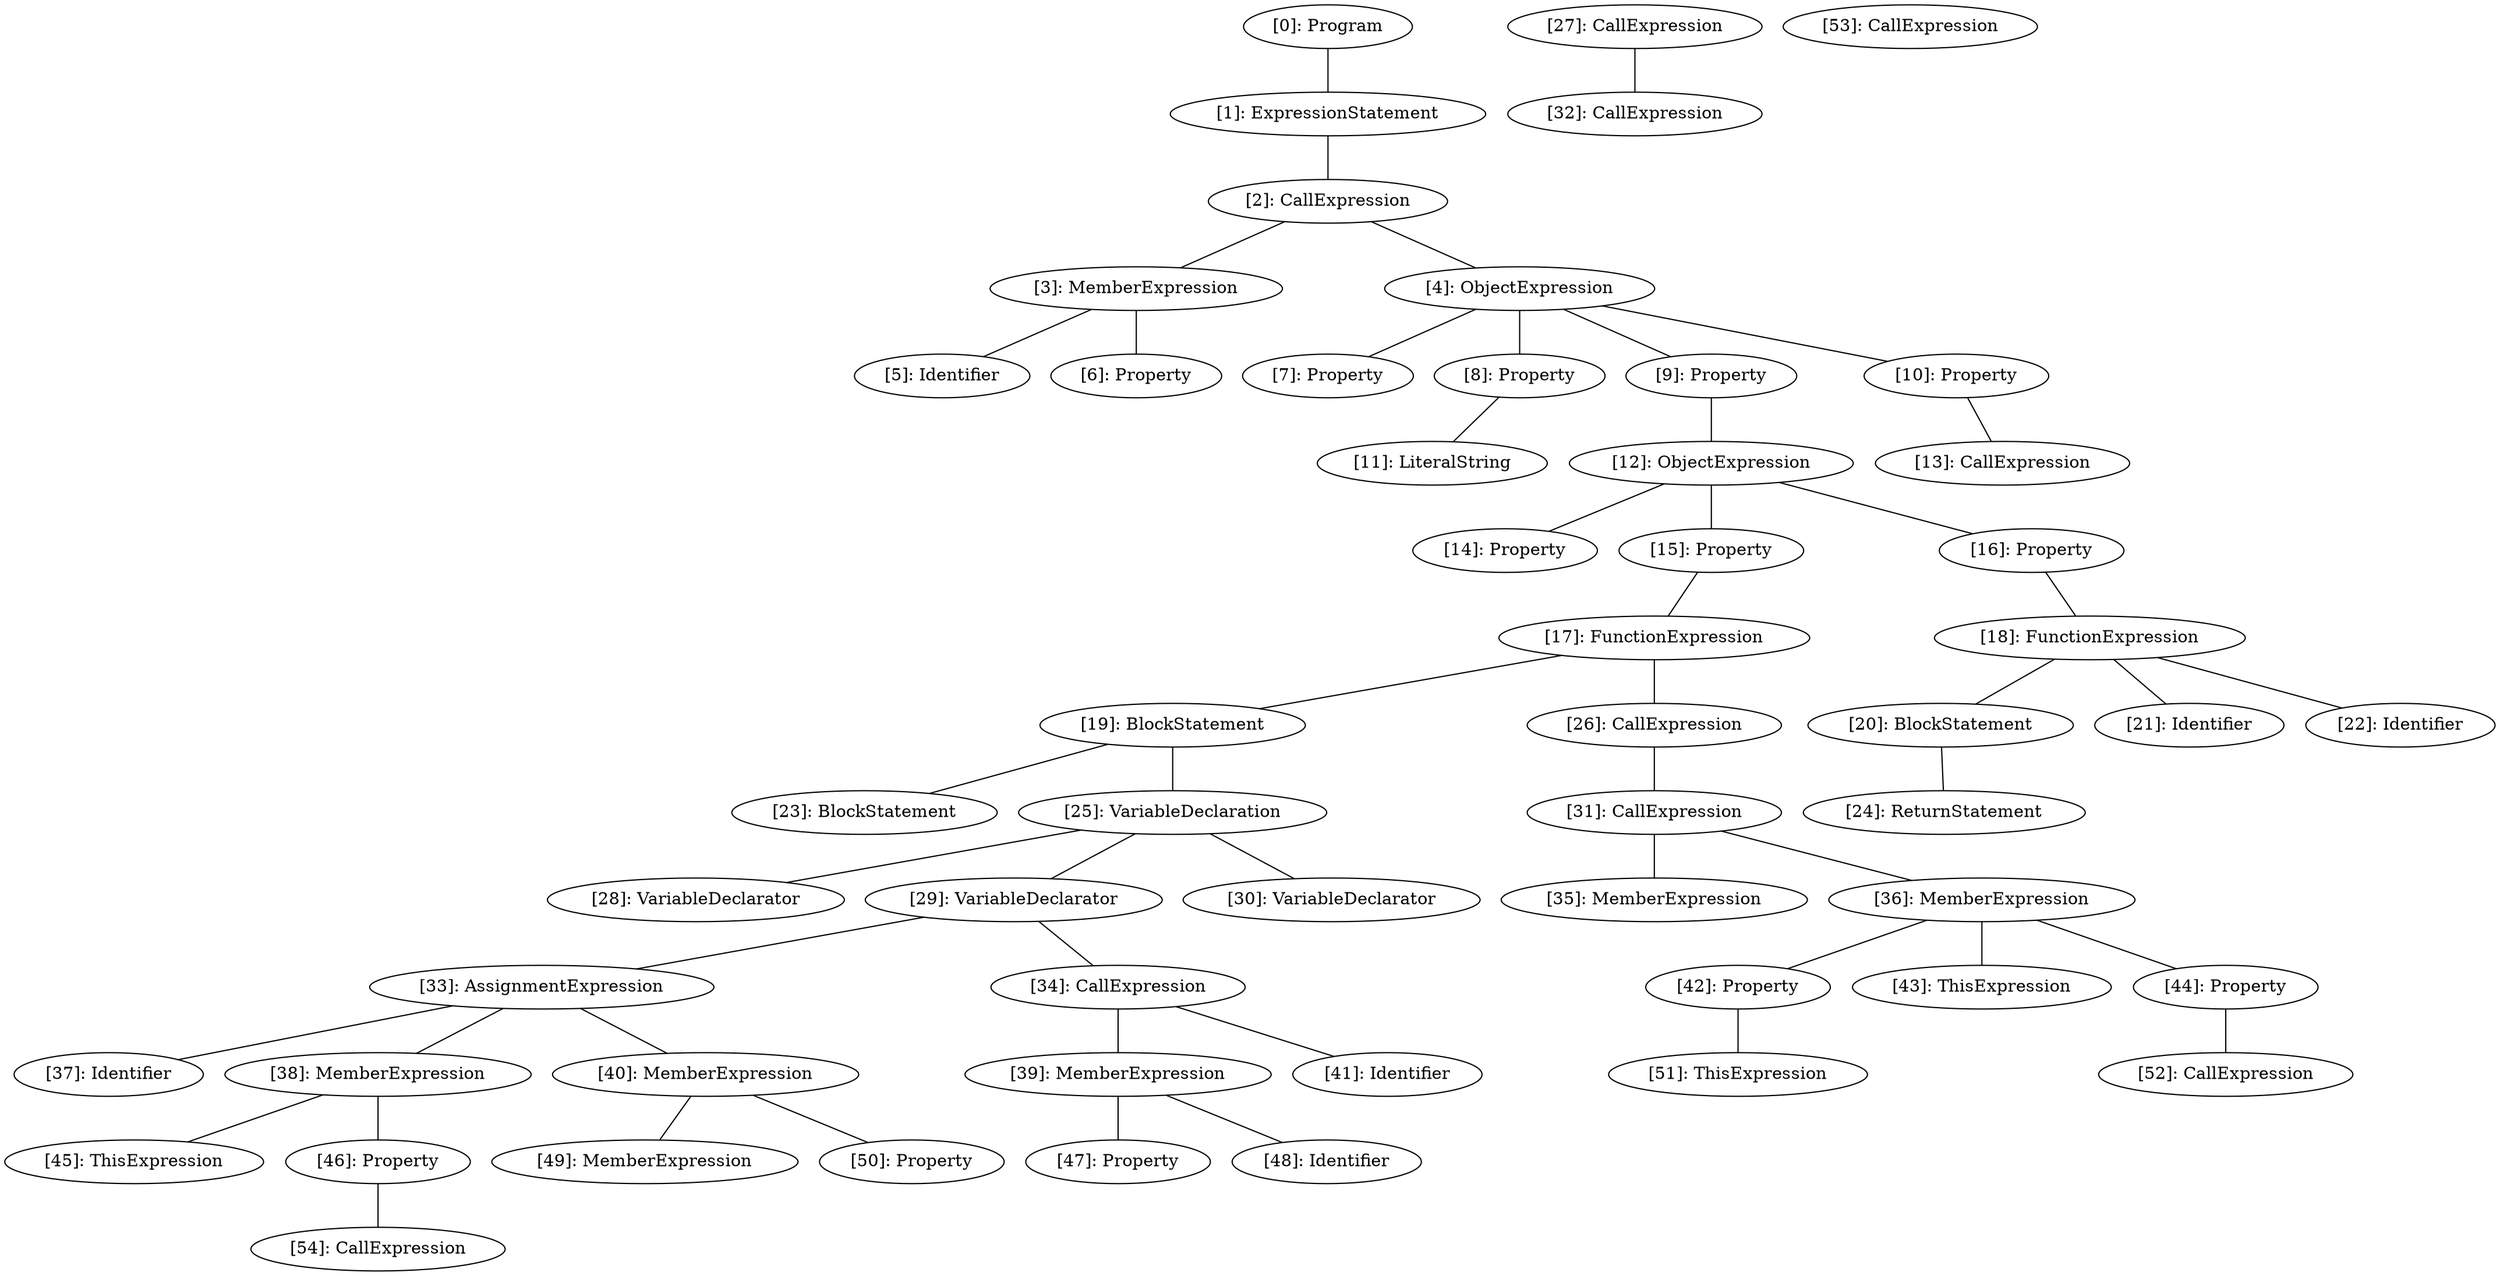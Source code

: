 // Result
graph {
	0 [label="[0]: Program"]
	1 [label="[1]: ExpressionStatement"]
	2 [label="[2]: CallExpression"]
	3 [label="[3]: MemberExpression"]
	4 [label="[4]: ObjectExpression"]
	5 [label="[5]: Identifier"]
	6 [label="[6]: Property"]
	7 [label="[7]: Property"]
	8 [label="[8]: Property"]
	9 [label="[9]: Property"]
	10 [label="[10]: Property"]
	11 [label="[11]: LiteralString"]
	12 [label="[12]: ObjectExpression"]
	13 [label="[13]: CallExpression"]
	14 [label="[14]: Property"]
	15 [label="[15]: Property"]
	16 [label="[16]: Property"]
	17 [label="[17]: FunctionExpression"]
	18 [label="[18]: FunctionExpression"]
	19 [label="[19]: BlockStatement"]
	20 [label="[20]: BlockStatement"]
	21 [label="[21]: Identifier"]
	22 [label="[22]: Identifier"]
	23 [label="[23]: BlockStatement"]
	24 [label="[24]: ReturnStatement"]
	25 [label="[25]: VariableDeclaration"]
	26 [label="[26]: CallExpression"]
	27 [label="[27]: CallExpression"]
	28 [label="[28]: VariableDeclarator"]
	29 [label="[29]: VariableDeclarator"]
	30 [label="[30]: VariableDeclarator"]
	31 [label="[31]: CallExpression"]
	32 [label="[32]: CallExpression"]
	33 [label="[33]: AssignmentExpression"]
	34 [label="[34]: CallExpression"]
	35 [label="[35]: MemberExpression"]
	36 [label="[36]: MemberExpression"]
	37 [label="[37]: Identifier"]
	38 [label="[38]: MemberExpression"]
	39 [label="[39]: MemberExpression"]
	40 [label="[40]: MemberExpression"]
	41 [label="[41]: Identifier"]
	42 [label="[42]: Property"]
	43 [label="[43]: ThisExpression"]
	44 [label="[44]: Property"]
	45 [label="[45]: ThisExpression"]
	46 [label="[46]: Property"]
	47 [label="[47]: Property"]
	48 [label="[48]: Identifier"]
	49 [label="[49]: MemberExpression"]
	50 [label="[50]: Property"]
	51 [label="[51]: ThisExpression"]
	52 [label="[52]: CallExpression"]
	53 [label="[53]: CallExpression"]
	54 [label="[54]: CallExpression"]
	0 -- 1
	1 -- 2
	2 -- 3
	2 -- 4
	3 -- 5
	3 -- 6
	4 -- 7
	4 -- 8
	4 -- 9
	4 -- 10
	8 -- 11
	9 -- 12
	10 -- 13
	12 -- 14
	12 -- 15
	12 -- 16
	15 -- 17
	16 -- 18
	17 -- 19
	17 -- 26
	18 -- 20
	18 -- 21
	18 -- 22
	19 -- 23
	19 -- 25
	20 -- 24
	25 -- 28
	25 -- 29
	25 -- 30
	26 -- 31
	27 -- 32
	29 -- 33
	29 -- 34
	31 -- 35
	31 -- 36
	33 -- 37
	33 -- 38
	33 -- 40
	34 -- 39
	34 -- 41
	36 -- 42
	36 -- 43
	36 -- 44
	38 -- 45
	38 -- 46
	39 -- 47
	39 -- 48
	40 -- 49
	40 -- 50
	42 -- 51
	44 -- 52
	46 -- 54
}

